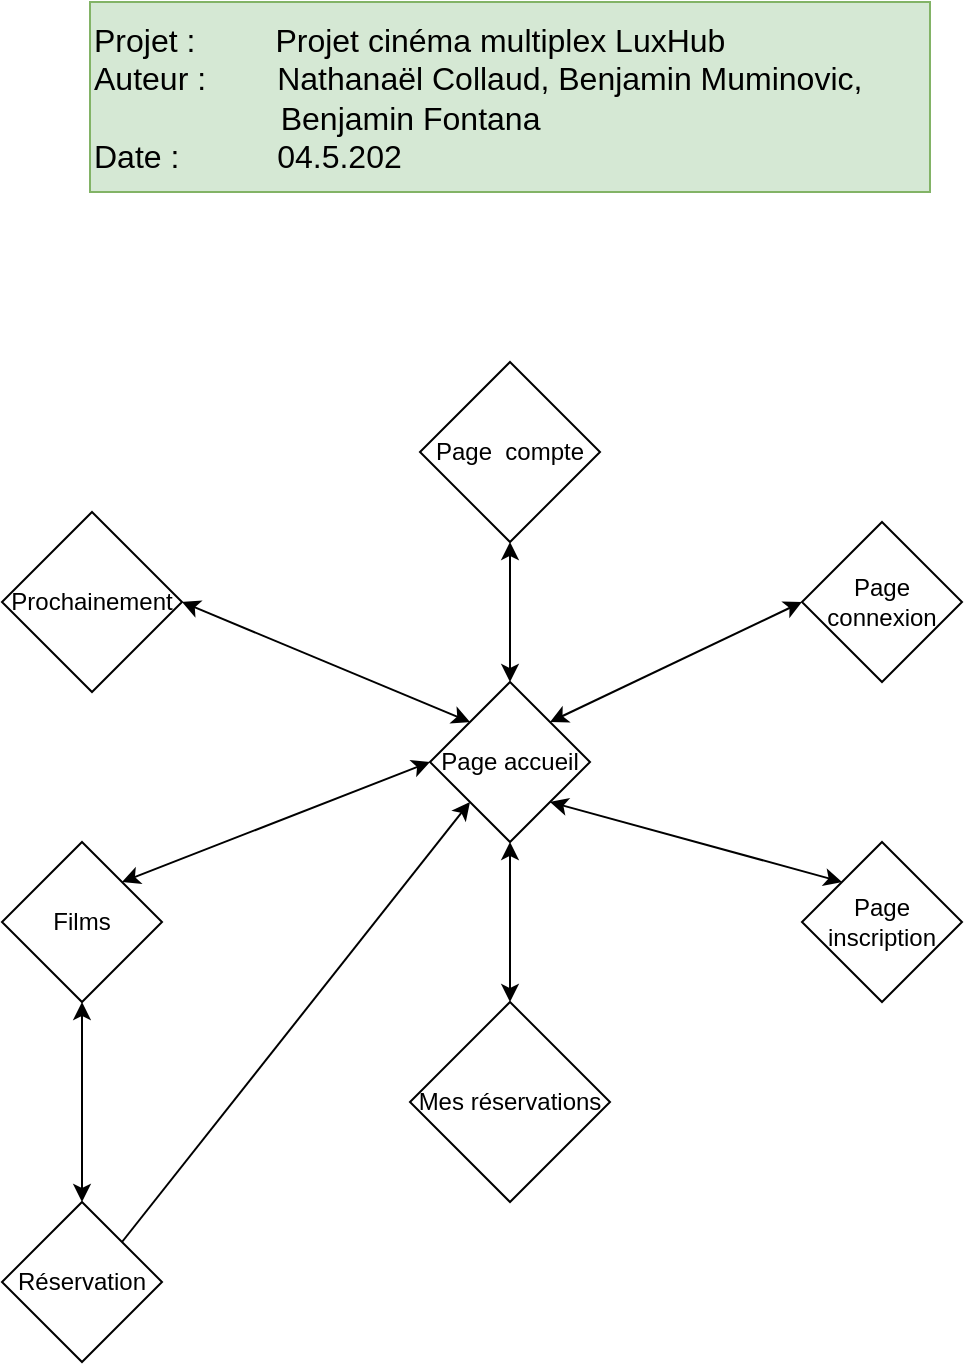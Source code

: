 <mxfile version="13.7.3" type="device"><diagram id="FyVqs0Tc5oxeXCrVnnnr" name="Page-1"><mxGraphModel dx="700" dy="2022" grid="1" gridSize="10" guides="1" tooltips="1" connect="1" arrows="1" fold="1" page="1" pageScale="1" pageWidth="827" pageHeight="1169" math="0" shadow="0"><root><mxCell id="0"/><mxCell id="1" parent="0"/><mxCell id="KiIKlWSscQ1uNJrX-JT6-1" value="Page accueil" style="rhombus;whiteSpace=wrap;html=1;" parent="1" vertex="1"><mxGeometry x="374" y="260" width="80" height="80" as="geometry"/></mxCell><mxCell id="KiIKlWSscQ1uNJrX-JT6-2" value="Page connexion" style="rhombus;whiteSpace=wrap;html=1;" parent="1" vertex="1"><mxGeometry x="560" y="180" width="80" height="80" as="geometry"/></mxCell><mxCell id="KiIKlWSscQ1uNJrX-JT6-3" value="Films" style="rhombus;whiteSpace=wrap;html=1;" parent="1" vertex="1"><mxGeometry x="160" y="340" width="80" height="80" as="geometry"/></mxCell><mxCell id="KiIKlWSscQ1uNJrX-JT6-4" value="Page&amp;nbsp; compte" style="rhombus;whiteSpace=wrap;html=1;" parent="1" vertex="1"><mxGeometry x="369" y="100" width="90" height="90" as="geometry"/></mxCell><mxCell id="KiIKlWSscQ1uNJrX-JT6-5" value="" style="endArrow=classic;startArrow=classic;html=1;entryX=0;entryY=0.5;entryDx=0;entryDy=0;exitX=1;exitY=0;exitDx=0;exitDy=0;" parent="1" source="KiIKlWSscQ1uNJrX-JT6-3" target="KiIKlWSscQ1uNJrX-JT6-1" edge="1"><mxGeometry width="50" height="50" relative="1" as="geometry"><mxPoint x="610" y="460" as="sourcePoint"/><mxPoint x="660" y="410" as="targetPoint"/></mxGeometry></mxCell><mxCell id="KiIKlWSscQ1uNJrX-JT6-6" value="" style="endArrow=classic;startArrow=classic;html=1;exitX=0;exitY=0.5;exitDx=0;exitDy=0;entryX=1;entryY=0;entryDx=0;entryDy=0;" parent="1" source="KiIKlWSscQ1uNJrX-JT6-2" target="KiIKlWSscQ1uNJrX-JT6-1" edge="1"><mxGeometry width="50" height="50" relative="1" as="geometry"><mxPoint x="610" y="460" as="sourcePoint"/><mxPoint x="660" y="410" as="targetPoint"/></mxGeometry></mxCell><mxCell id="KiIKlWSscQ1uNJrX-JT6-7" value="" style="endArrow=classic;startArrow=classic;html=1;entryX=0.5;entryY=1;entryDx=0;entryDy=0;exitX=0.5;exitY=0;exitDx=0;exitDy=0;" parent="1" source="KiIKlWSscQ1uNJrX-JT6-1" target="KiIKlWSscQ1uNJrX-JT6-4" edge="1"><mxGeometry width="50" height="50" relative="1" as="geometry"><mxPoint x="610" y="460" as="sourcePoint"/><mxPoint x="660" y="410" as="targetPoint"/></mxGeometry></mxCell><mxCell id="Y7GXjMytIafezQpm5udj-1" value="Réservation" style="rhombus;whiteSpace=wrap;html=1;" vertex="1" parent="1"><mxGeometry x="160" y="520" width="80" height="80" as="geometry"/></mxCell><mxCell id="Y7GXjMytIafezQpm5udj-2" value="&lt;font style=&quot;font-size: 12px&quot;&gt;Prochainement&lt;/font&gt;" style="rhombus;whiteSpace=wrap;html=1;" vertex="1" parent="1"><mxGeometry x="160" y="175" width="90" height="90" as="geometry"/></mxCell><mxCell id="Y7GXjMytIafezQpm5udj-3" value="" style="endArrow=classic;startArrow=classic;html=1;entryX=1;entryY=0.5;entryDx=0;entryDy=0;exitX=0;exitY=0;exitDx=0;exitDy=0;" edge="1" parent="1" source="KiIKlWSscQ1uNJrX-JT6-1" target="Y7GXjMytIafezQpm5udj-2"><mxGeometry width="50" height="50" relative="1" as="geometry"><mxPoint x="460" y="460" as="sourcePoint"/><mxPoint x="510" y="410" as="targetPoint"/></mxGeometry></mxCell><mxCell id="Y7GXjMytIafezQpm5udj-4" value="" style="endArrow=classic;startArrow=classic;html=1;entryX=0.5;entryY=1;entryDx=0;entryDy=0;exitX=0.5;exitY=0;exitDx=0;exitDy=0;" edge="1" parent="1" source="Y7GXjMytIafezQpm5udj-1" target="KiIKlWSscQ1uNJrX-JT6-3"><mxGeometry width="50" height="50" relative="1" as="geometry"><mxPoint x="460" y="460" as="sourcePoint"/><mxPoint x="510" y="410" as="targetPoint"/></mxGeometry></mxCell><mxCell id="Y7GXjMytIafezQpm5udj-5" value="" style="endArrow=classic;html=1;entryX=0;entryY=1;entryDx=0;entryDy=0;exitX=1;exitY=0;exitDx=0;exitDy=0;" edge="1" parent="1" source="Y7GXjMytIafezQpm5udj-1" target="KiIKlWSscQ1uNJrX-JT6-1"><mxGeometry width="50" height="50" relative="1" as="geometry"><mxPoint x="460" y="460" as="sourcePoint"/><mxPoint x="510" y="410" as="targetPoint"/></mxGeometry></mxCell><mxCell id="Y7GXjMytIafezQpm5udj-6" value="Page inscription" style="rhombus;whiteSpace=wrap;html=1;" vertex="1" parent="1"><mxGeometry x="560" y="340" width="80" height="80" as="geometry"/></mxCell><mxCell id="Y7GXjMytIafezQpm5udj-7" value="Mes réservations" style="rhombus;whiteSpace=wrap;html=1;" vertex="1" parent="1"><mxGeometry x="364" y="420" width="100" height="100" as="geometry"/></mxCell><mxCell id="Y7GXjMytIafezQpm5udj-10" value="" style="endArrow=classic;startArrow=classic;html=1;entryX=0;entryY=0;entryDx=0;entryDy=0;exitX=1;exitY=1;exitDx=0;exitDy=0;" edge="1" parent="1" source="KiIKlWSscQ1uNJrX-JT6-1" target="Y7GXjMytIafezQpm5udj-6"><mxGeometry width="50" height="50" relative="1" as="geometry"><mxPoint x="340" y="540" as="sourcePoint"/><mxPoint x="390" y="490" as="targetPoint"/></mxGeometry></mxCell><mxCell id="Y7GXjMytIafezQpm5udj-11" value="" style="endArrow=classic;startArrow=classic;html=1;entryX=0.5;entryY=1;entryDx=0;entryDy=0;exitX=0.5;exitY=0;exitDx=0;exitDy=0;" edge="1" parent="1" source="Y7GXjMytIafezQpm5udj-7" target="KiIKlWSscQ1uNJrX-JT6-1"><mxGeometry width="50" height="50" relative="1" as="geometry"><mxPoint x="340" y="540" as="sourcePoint"/><mxPoint x="390" y="490" as="targetPoint"/></mxGeometry></mxCell><mxCell id="Y7GXjMytIafezQpm5udj-12" value="Projet :&amp;nbsp; &amp;nbsp; &amp;nbsp; &amp;nbsp; &amp;nbsp;Projet cinéma multiplex LuxHub&lt;br&gt;&lt;span style=&quot;text-align: center&quot;&gt;Auteur :&amp;nbsp; &amp;nbsp; &amp;nbsp; &amp;nbsp; Nathanaël Collaud, Benjamin Muminovic,&amp;nbsp; &amp;nbsp; &amp;nbsp; &amp;nbsp; &amp;nbsp; &amp;nbsp; &amp;nbsp; &amp;nbsp; &amp;nbsp; &amp;nbsp; &amp;nbsp; &amp;nbsp; &amp;nbsp; &amp;nbsp; &amp;nbsp;Benjamin Fontana&lt;/span&gt;&lt;br&gt;&lt;div&gt;Date :&amp;nbsp; &amp;nbsp; &amp;nbsp; &amp;nbsp; &amp;nbsp; &amp;nbsp;04.5.202&lt;/div&gt;" style="rounded=0;whiteSpace=wrap;html=1;labelBackgroundColor=none;strokeColor=#82b366;fontSize=16;align=left;fillColor=#d5e8d4;" vertex="1" parent="1"><mxGeometry x="204" y="-80" width="420" height="95" as="geometry"/></mxCell></root></mxGraphModel></diagram></mxfile>
